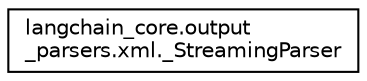 digraph "Graphical Class Hierarchy"
{
 // LATEX_PDF_SIZE
  edge [fontname="Helvetica",fontsize="10",labelfontname="Helvetica",labelfontsize="10"];
  node [fontname="Helvetica",fontsize="10",shape=record];
  rankdir="LR";
  Node0 [label="langchain_core.output\l_parsers.xml._StreamingParser",height=0.2,width=0.4,color="black", fillcolor="white", style="filled",URL="$classlangchain__core_1_1output__parsers_1_1xml_1_1__StreamingParser.html",tooltip=" "];
}
